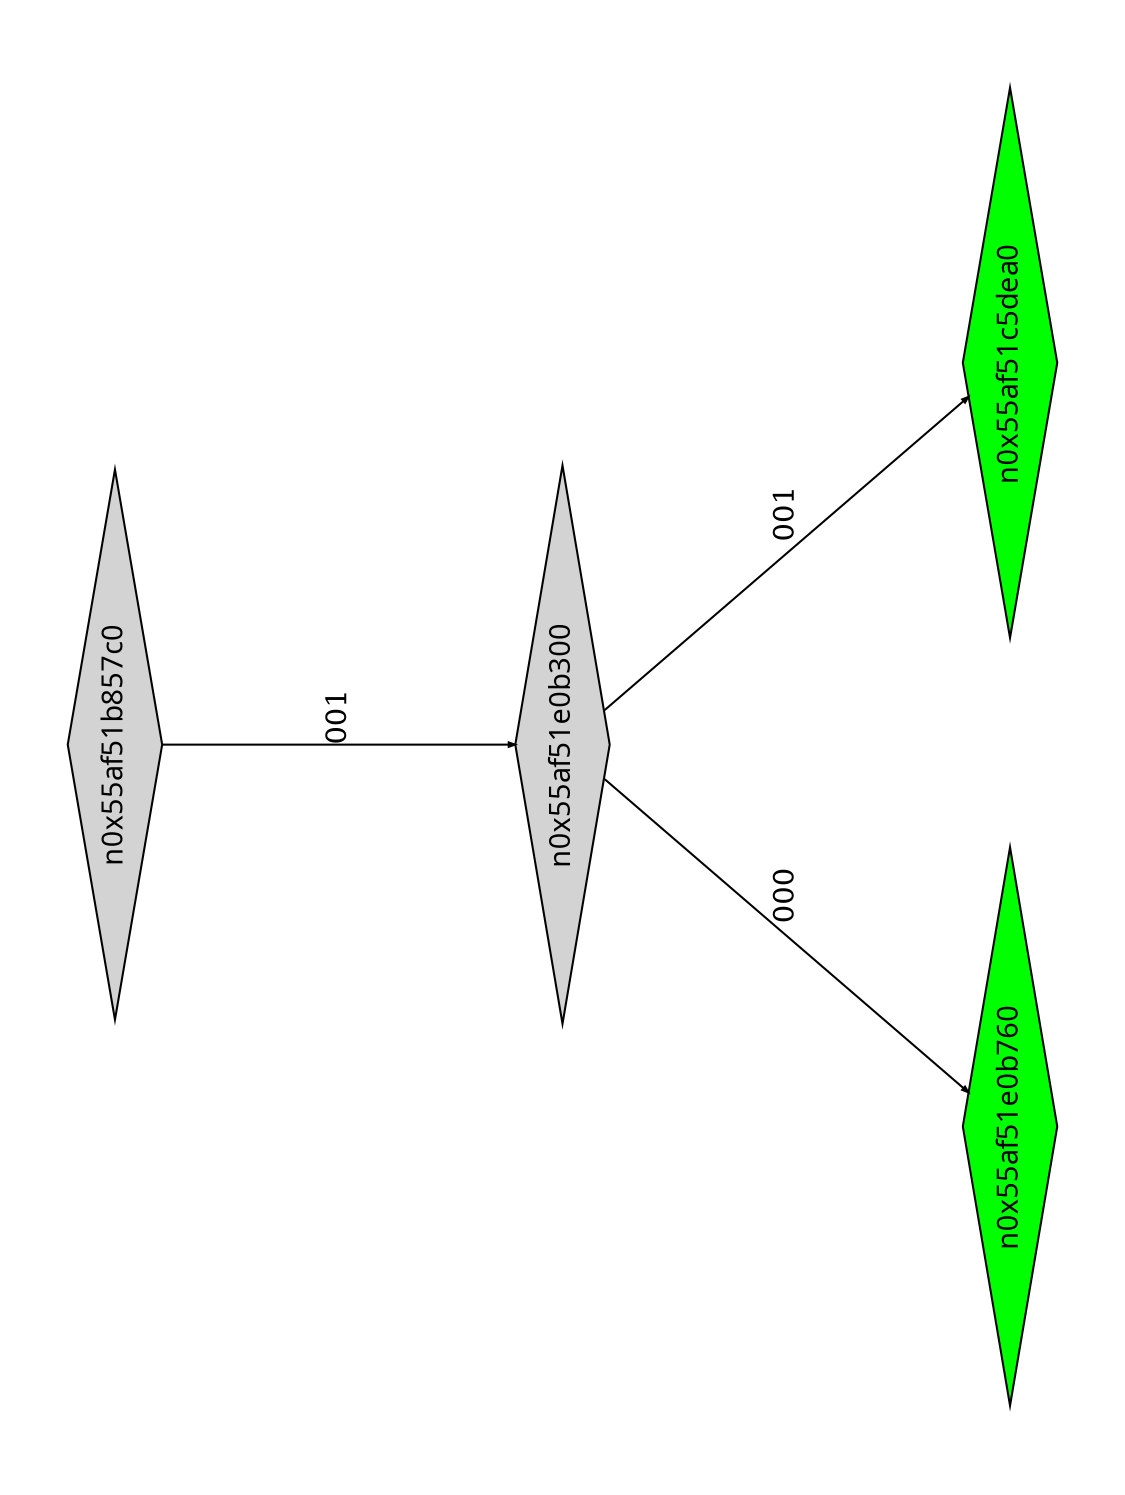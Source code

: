 digraph G {
	size="10,7.5";
	ratio=fill;
	rotate=90;
	center = "true";
	node [style="filled",width=.1,height=.1,fontname="Terminus"]
	edge [arrowsize=.3]
	n0x55af51b857c0 [shape=diamond];
	n0x55af51b857c0 -> n0x55af51e0b300 [label=001];
	n0x55af51e0b300 [shape=diamond];
	n0x55af51e0b300 -> n0x55af51e0b760 [label=000];
	n0x55af51e0b300 -> n0x55af51c5dea0 [label=001];
	n0x55af51c5dea0 [shape=diamond,fillcolor=green];
	n0x55af51e0b760 [shape=diamond,fillcolor=green];
}
